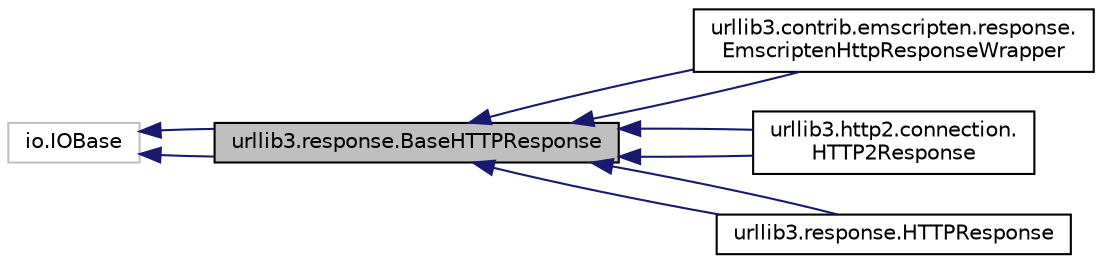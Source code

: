 digraph "urllib3.response.BaseHTTPResponse"
{
 // LATEX_PDF_SIZE
  edge [fontname="Helvetica",fontsize="10",labelfontname="Helvetica",labelfontsize="10"];
  node [fontname="Helvetica",fontsize="10",shape=record];
  rankdir="LR";
  Node1 [label="urllib3.response.BaseHTTPResponse",height=0.2,width=0.4,color="black", fillcolor="grey75", style="filled", fontcolor="black",tooltip=" "];
  Node2 -> Node1 [dir="back",color="midnightblue",fontsize="10",style="solid",fontname="Helvetica"];
  Node2 [label="io.IOBase",height=0.2,width=0.4,color="grey75", fillcolor="white", style="filled",tooltip=" "];
  Node2 -> Node1 [dir="back",color="midnightblue",fontsize="10",style="solid",fontname="Helvetica"];
  Node1 -> Node3 [dir="back",color="midnightblue",fontsize="10",style="solid",fontname="Helvetica"];
  Node3 [label="urllib3.contrib.emscripten.response.\lEmscriptenHttpResponseWrapper",height=0.2,width=0.4,color="black", fillcolor="white", style="filled",URL="$classurllib3_1_1contrib_1_1emscripten_1_1response_1_1EmscriptenHttpResponseWrapper.html",tooltip=" "];
  Node1 -> Node3 [dir="back",color="midnightblue",fontsize="10",style="solid",fontname="Helvetica"];
  Node1 -> Node4 [dir="back",color="midnightblue",fontsize="10",style="solid",fontname="Helvetica"];
  Node4 [label="urllib3.http2.connection.\lHTTP2Response",height=0.2,width=0.4,color="black", fillcolor="white", style="filled",URL="$classurllib3_1_1http2_1_1connection_1_1HTTP2Response.html",tooltip=" "];
  Node1 -> Node4 [dir="back",color="midnightblue",fontsize="10",style="solid",fontname="Helvetica"];
  Node1 -> Node5 [dir="back",color="midnightblue",fontsize="10",style="solid",fontname="Helvetica"];
  Node5 [label="urllib3.response.HTTPResponse",height=0.2,width=0.4,color="black", fillcolor="white", style="filled",URL="$classurllib3_1_1response_1_1HTTPResponse.html",tooltip=" "];
  Node1 -> Node5 [dir="back",color="midnightblue",fontsize="10",style="solid",fontname="Helvetica"];
}
